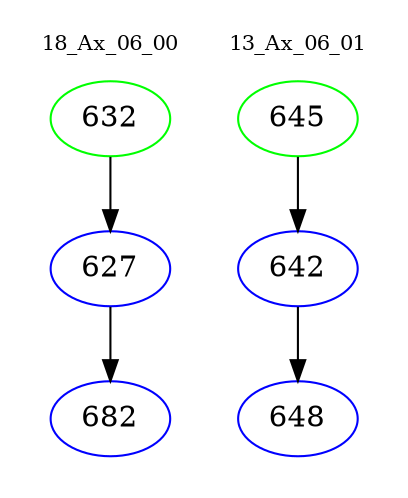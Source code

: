 digraph{
subgraph cluster_0 {
color = white
label = "18_Ax_06_00";
fontsize=10;
T0_632 [label="632", color="green"]
T0_632 -> T0_627 [color="black"]
T0_627 [label="627", color="blue"]
T0_627 -> T0_682 [color="black"]
T0_682 [label="682", color="blue"]
}
subgraph cluster_1 {
color = white
label = "13_Ax_06_01";
fontsize=10;
T1_645 [label="645", color="green"]
T1_645 -> T1_642 [color="black"]
T1_642 [label="642", color="blue"]
T1_642 -> T1_648 [color="black"]
T1_648 [label="648", color="blue"]
}
}
